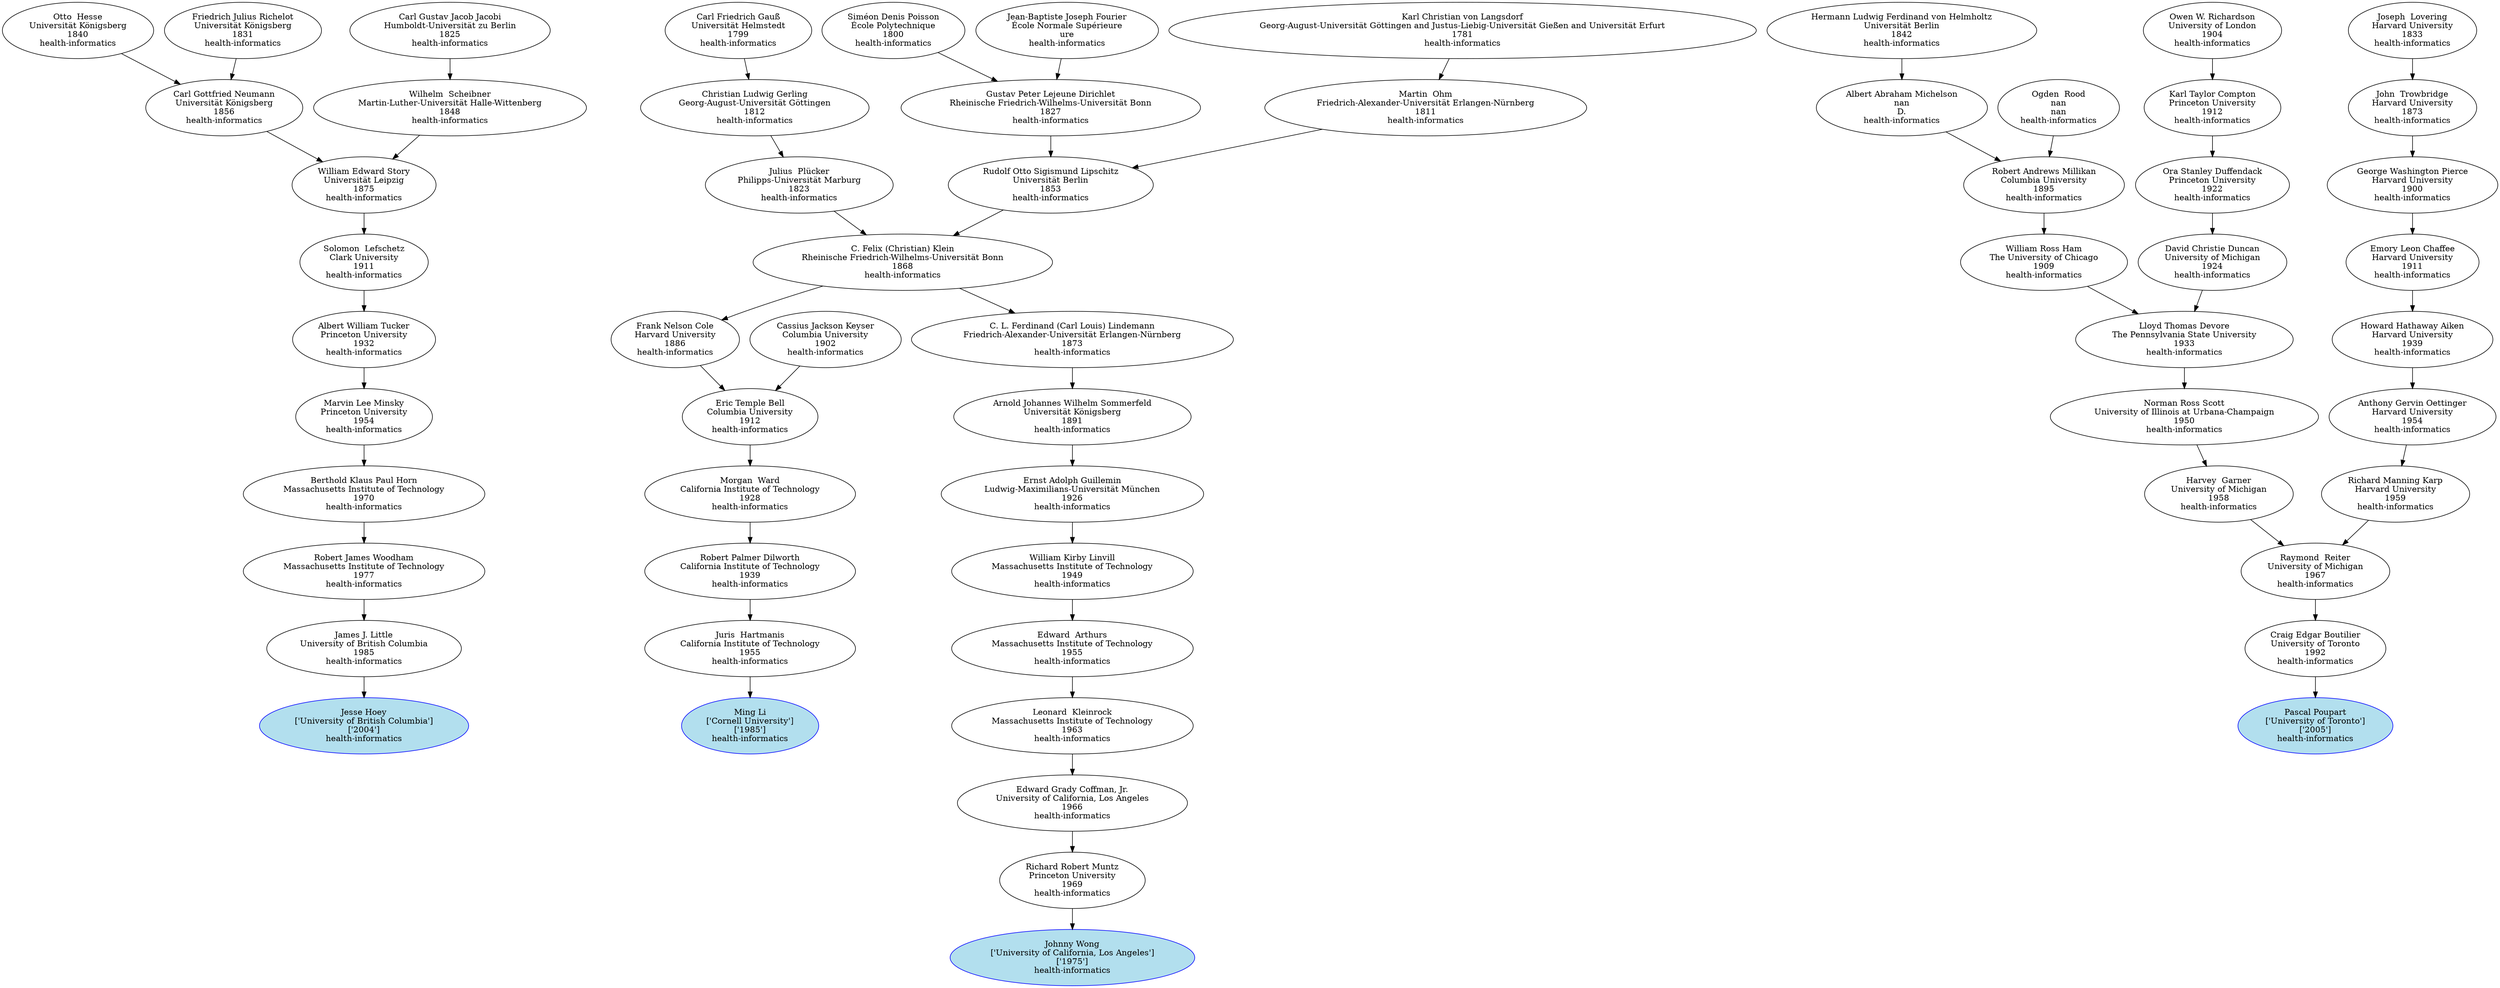 digraph "Academic Genealogy for health-informatics" {
	167185 [label="Jesse Hoey
['University of British Columbia']
['2004']
health-informatics" color=blue fillcolor=lightblue2 style=filled]
	94793 [label="Ming Li
['Cornell University']
['1985']
health-informatics" color=blue fillcolor=lightblue2 style=filled]
	97099 [label="Pascal Poupart
['University of Toronto']
['2005']
health-informatics" color=blue fillcolor=lightblue2 style=filled]
	66882 [label="Johnny Wong
['University of California, Los Angeles']
['1975']
health-informatics" color=blue fillcolor=lightblue2 style=filled]
	72124 [label="James J. Little
University of British Columbia
1985
health-informatics"]
	10404 [label="Juris  Hartmanis
California Institute of Technology
1955
health-informatics"]
	72088 [label="Craig Edgar Boutilier
University of Toronto
1992
health-informatics"]
	70476 [label="Richard Robert Muntz
Princeton University
1969
health-informatics"]
	72085 [label="Robert James Woodham
Massachusetts Institute of Technology
1977
health-informatics"]
	10395 [label="Robert Palmer Dilworth
California Institute of Technology
1939
health-informatics"]
	5481 [label="Raymond  Reiter
University of Michigan
1967
health-informatics"]
	82027 [label="Edward Grady Coffman, Jr.
University of California, Los Angeles
1966
health-informatics"]
	61066 [label="Berthold Klaus Paul Horn
Massachusetts Institute of Technology
1970
health-informatics"]
	10385 [label="Morgan  Ward
California Institute of Technology
1928
health-informatics"]
	13812 [label="Harvey  Garner
University of Michigan
1958
health-informatics"]
	25275 [label="Richard Manning Karp
Harvard University
1959
health-informatics"]
	24334 [label="Leonard  Kleinrock
Massachusetts Institute of Technology
1963
health-informatics"]
	6869 [label="Marvin Lee Minsky
Princeton University
1954
health-informatics"]
	7868 [label="Eric Temple Bell
Columbia University
1912
health-informatics"]
	84481 [label="Norman Ross Scott
University of Illinois at Urbana-Champaign
1950
health-informatics"]
	13305 [label="Anthony Gervin Oettinger
Harvard University
1954
health-informatics"]
	65315 [label="Edward  Arthurs
Massachusetts Institute of Technology
1955
health-informatics"]
	8581 [label="Albert William Tucker
Princeton University
1932
health-informatics"]
	7611 [label="Frank Nelson Cole
Harvard University
1886
health-informatics"]
	37346 [label="Cassius Jackson Keyser
Columbia University
1902
health-informatics"]
	140183 [label="Lloyd Thomas Devore
The Pennsylvania State University
1933
health-informatics"]
	18953 [label="Howard Hathaway Aiken
Harvard University
1939
health-informatics"]
	10801 [label="William Kirby Linvill
Massachusetts Institute of Technology
1949
health-informatics"]
	7461 [label="Solomon  Lefschetz
Clark University
1911
health-informatics"]
	7401 [label="C. Felix (Christian) Klein
Rheinische Friedrich-Wilhelms-Universität Bonn
1868
health-informatics"]
	147676 [label="William Ross Ham
The University of Chicago
1909
health-informatics"]
	147677 [label="David Christie Duncan
University of Michigan
1924
health-informatics"]
	25248 [label="Emory Leon Chaffee
Harvard University
1911
health-informatics"]
	63061 [label="Ernst Adolph Guillemin
Ludwig-Maximilians-Universität München
1926
health-informatics"]
	7451 [label="William Edward Story
Universität Leipzig
1875
health-informatics"]
	7402 [label="Julius  Plücker
Philipps-Universität Marburg
1823
health-informatics"]
	19964 [label="Rudolf Otto Sigismund Lipschitz
Universität Berlin
1853
health-informatics"]
	72167 [label="Robert Andrews Millikan
Columbia University
1895
health-informatics"]
	148190 [label="Ora Stanley Duffendack
Princeton University
1922
health-informatics"]
	141987 [label="George Washington Pierce
Harvard University
1900
health-informatics"]
	31357 [label="Arnold Johannes Wilhelm Sommerfeld
Universität Königsberg
1891
health-informatics"]
	32858 [label="Carl Gottfried Neumann
Universität Königsberg
1856
health-informatics"]
	18589 [label="Wilhelm  Scheibner
Martin-Luther-Universität Halle-Wittenberg
1848
health-informatics"]
	29642 [label="Christian Ludwig Gerling
Georg-August-Universität Göttingen
1812
health-informatics"]
	17946 [label="Gustav Peter Lejeune Dirichlet
Rheinische Friedrich-Wilhelms-Universität Bonn
1827
health-informatics"]
	47064 [label="Martin  Ohm
Friedrich-Alexander-Universität Erlangen-Nürnberg
1811
health-informatics"]
	72170 [label="Albert Abraham Michelson
nan
D.
health-informatics"]
	148580 [label="Ogden  Rood
nan
nan
health-informatics"]
	147836 [label="Karl Taylor Compton
Princeton University
1912
health-informatics"]
	67041 [label="John  Trowbridge
Harvard University
1873
health-informatics"]
	7404 [label="C. L. Ferdinand (Carl Louis) Lindemann
Friedrich-Alexander-Universität Erlangen-Nürnberg
1873
health-informatics"]
	46967 [label="Otto  Hesse
Universität Königsberg
1840
health-informatics"]
	57706 [label="Friedrich Julius Richelot
Universität Königsberg
1831
health-informatics"]
	15635 [label="Carl Gustav Jacob Jacobi
Humboldt-Universität zu Berlin
1825
health-informatics"]
	18231 [label="Carl Friedrich Gauß
Universität Helmstedt
1799
health-informatics"]
	17865 [label="Siméon Denis Poisson
École Polytechnique
1800
health-informatics"]
	17981 [label="Jean-Baptiste Joseph Fourier
École Normale Supérieure
ure
health-informatics"]
	47025 [label="Karl Christian von Langsdorf
Georg-August-Universität Göttingen and Justus-Liebig-Universität Gießen and Universität Erfurt
1781
health-informatics"]
	49057 [label="Hermann Ludwig Ferdinand von Helmholtz
Universität Berlin
1842
health-informatics"]
	90415 [label="Owen W. Richardson
University of London
1904
health-informatics"]
	132487 [label="Joseph  Lovering
Harvard University
1833
health-informatics"]
	72124 -> 167185
	10404 -> 94793
	72088 -> 97099
	70476 -> 66882
	72085 -> 72124
	10395 -> 10404
	5481 -> 72088
	82027 -> 70476
	61066 -> 72085
	10385 -> 10395
	13812 -> 5481
	25275 -> 5481
	24334 -> 82027
	6869 -> 61066
	7868 -> 10385
	84481 -> 13812
	13305 -> 25275
	65315 -> 24334
	8581 -> 6869
	7611 -> 7868
	37346 -> 7868
	140183 -> 84481
	18953 -> 13305
	10801 -> 65315
	7461 -> 8581
	7401 -> 7611
	147676 -> 140183
	147677 -> 140183
	25248 -> 18953
	63061 -> 10801
	7451 -> 7461
	7402 -> 7401
	19964 -> 7401
	72167 -> 147676
	148190 -> 147677
	141987 -> 25248
	31357 -> 63061
	32858 -> 7451
	18589 -> 7451
	29642 -> 7402
	17946 -> 19964
	47064 -> 19964
	72170 -> 72167
	148580 -> 72167
	147836 -> 148190
	67041 -> 141987
	7404 -> 31357
	46967 -> 32858
	57706 -> 32858
	15635 -> 18589
	18231 -> 29642
	17865 -> 17946
	17981 -> 17946
	47025 -> 47064
	49057 -> 72170
	90415 -> 147836
	132487 -> 67041
	7401 -> 7404
}
